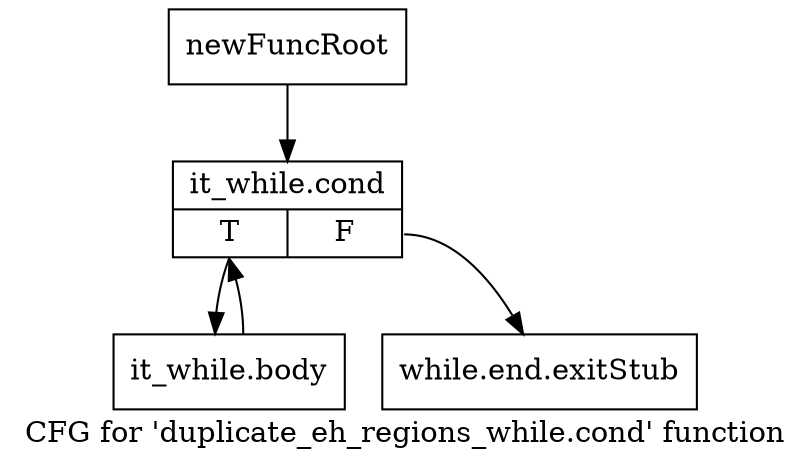 digraph "CFG for 'duplicate_eh_regions_while.cond' function" {
	label="CFG for 'duplicate_eh_regions_while.cond' function";

	Node0xaca38c0 [shape=record,label="{newFuncRoot}"];
	Node0xaca38c0 -> Node0xacad030;
	Node0xacacfe0 [shape=record,label="{while.end.exitStub}"];
	Node0xacad030 [shape=record,label="{it_while.cond|{<s0>T|<s1>F}}"];
	Node0xacad030:s0 -> Node0xacad080;
	Node0xacad030:s1 -> Node0xacacfe0;
	Node0xacad080 [shape=record,label="{it_while.body}"];
	Node0xacad080 -> Node0xacad030;
}
